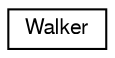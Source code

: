 digraph "Graphical Class Hierarchy"
{
  edge [fontname="FreeSans",fontsize="10",labelfontname="FreeSans",labelfontsize="10"];
  node [fontname="FreeSans",fontsize="10",shape=record];
  rankdir="LR";
  Node0 [label="Walker",height=0.2,width=0.4,color="black", fillcolor="white", style="filled",URL="$structWalker.html"];
}

